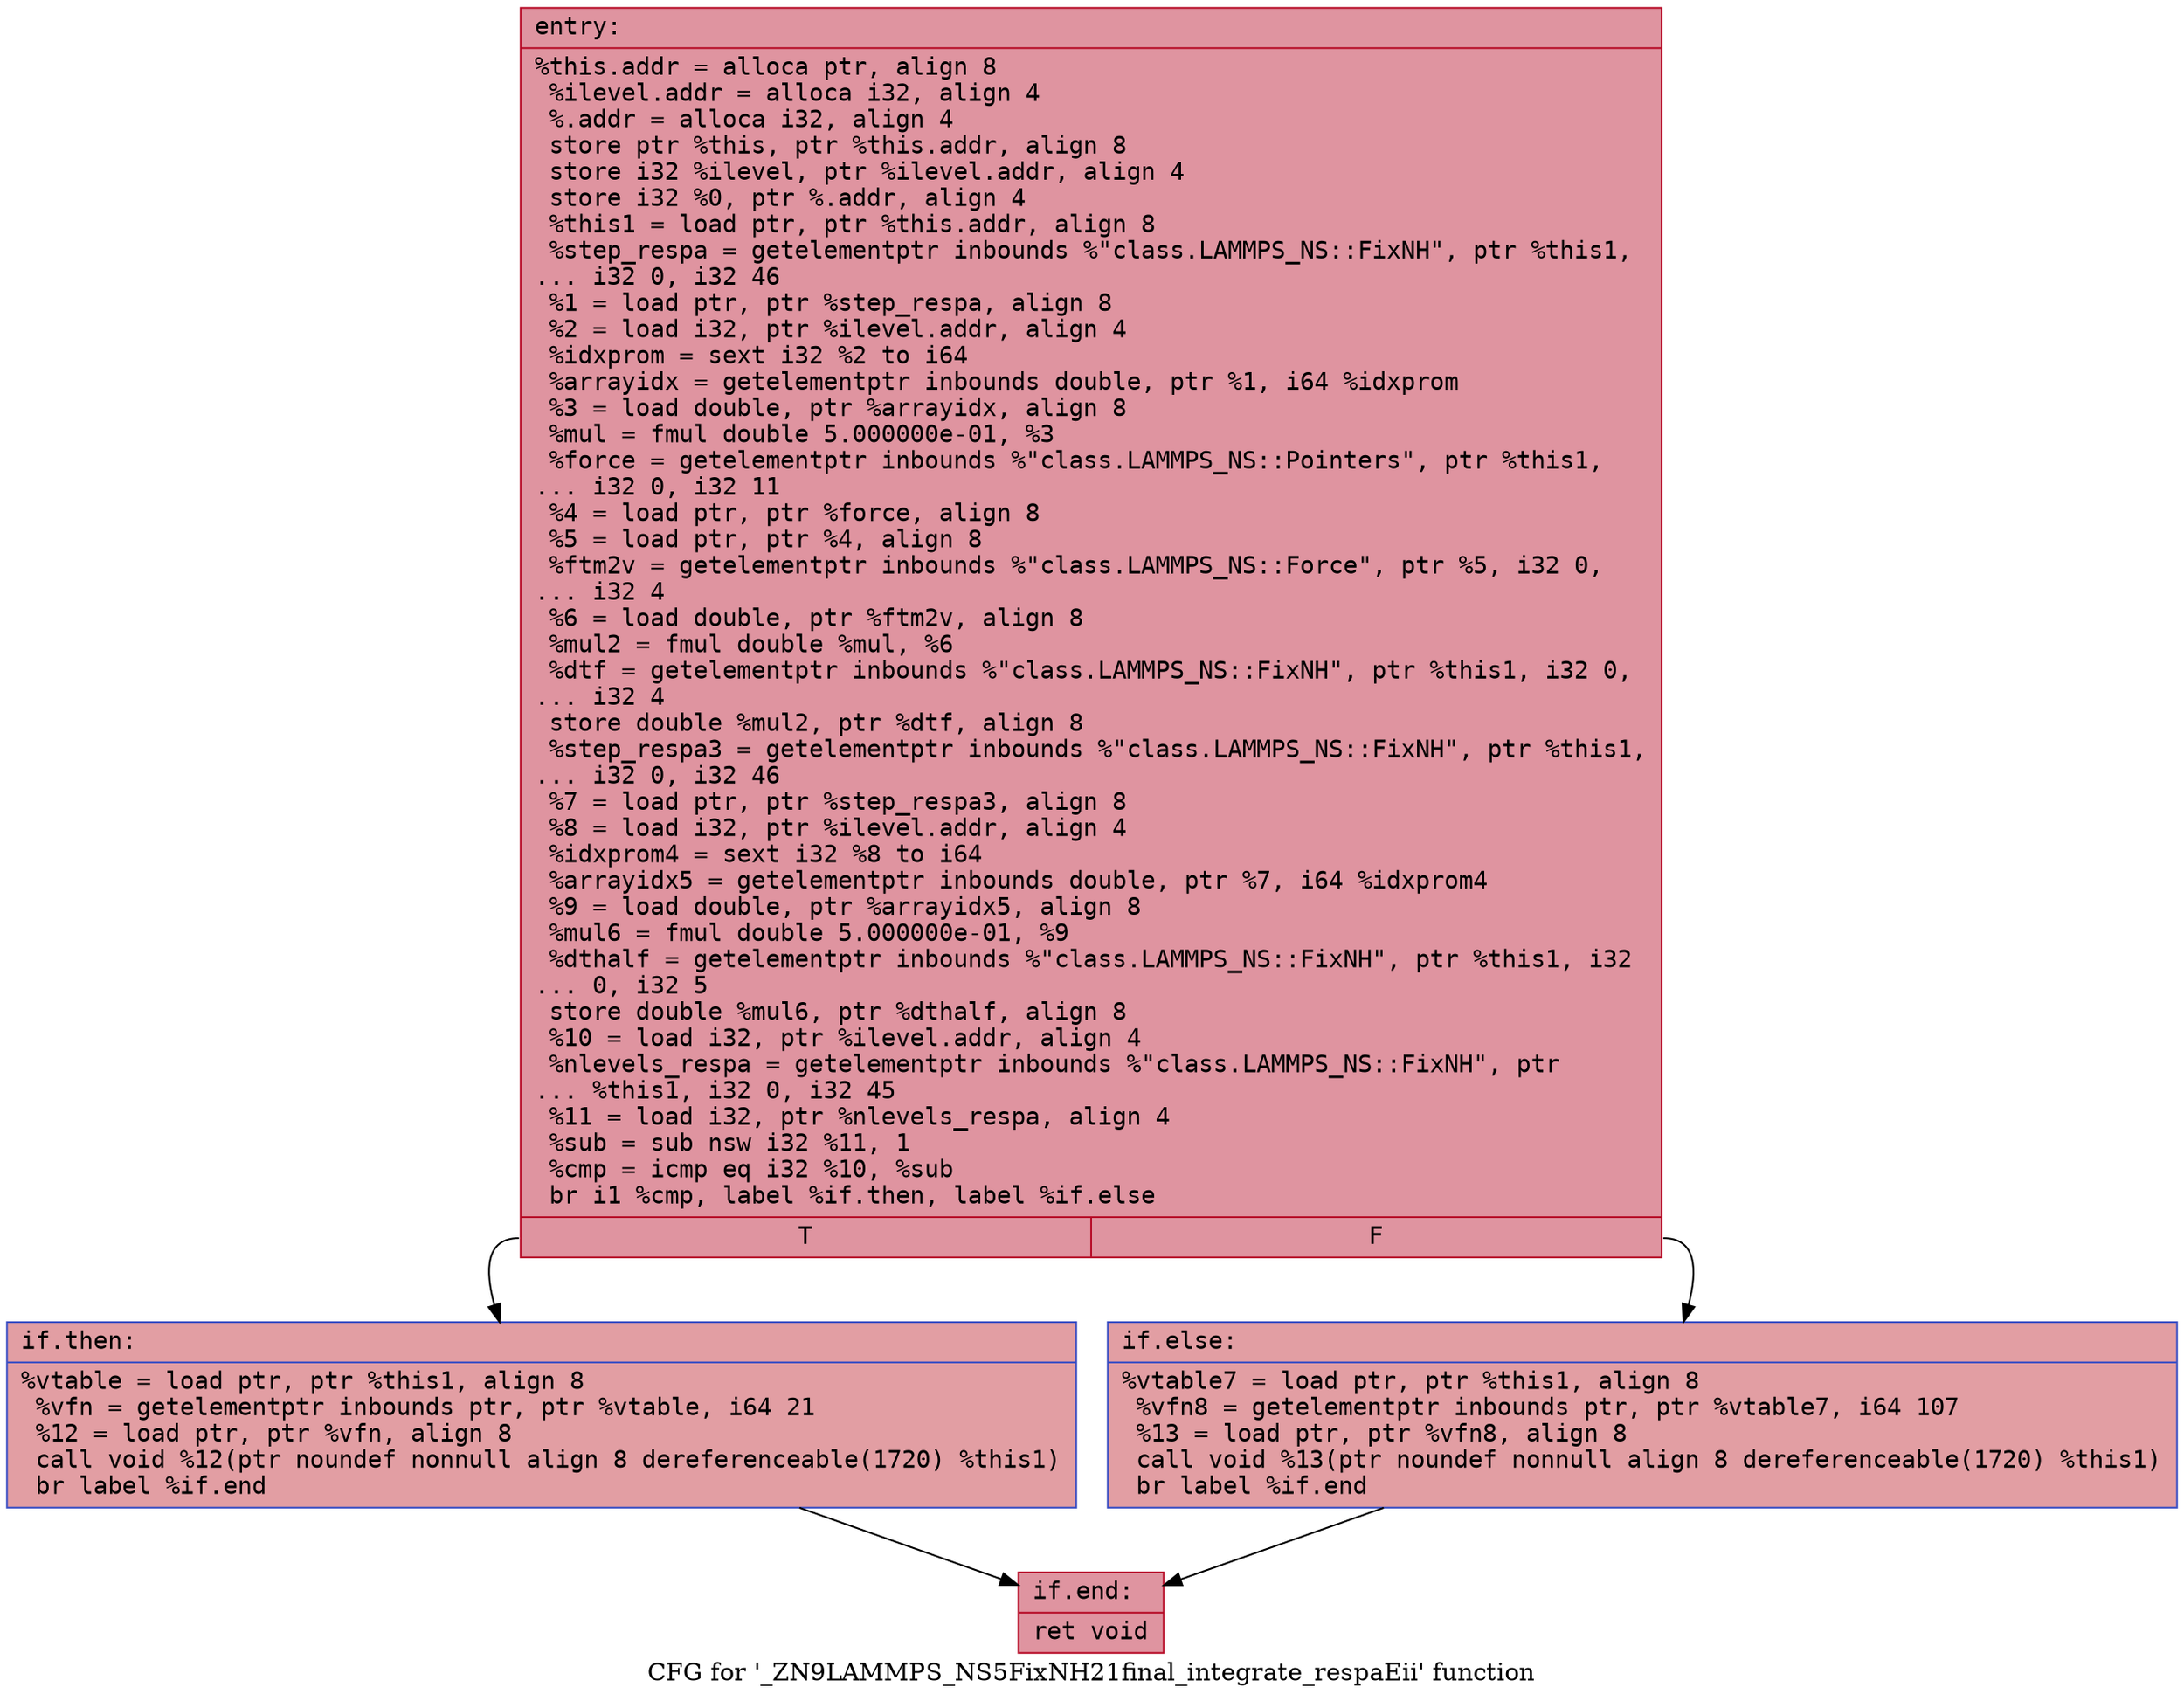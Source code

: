 digraph "CFG for '_ZN9LAMMPS_NS5FixNH21final_integrate_respaEii' function" {
	label="CFG for '_ZN9LAMMPS_NS5FixNH21final_integrate_respaEii' function";

	Node0x55b2c7a6ba60 [shape=record,color="#b70d28ff", style=filled, fillcolor="#b70d2870" fontname="Courier",label="{entry:\l|  %this.addr = alloca ptr, align 8\l  %ilevel.addr = alloca i32, align 4\l  %.addr = alloca i32, align 4\l  store ptr %this, ptr %this.addr, align 8\l  store i32 %ilevel, ptr %ilevel.addr, align 4\l  store i32 %0, ptr %.addr, align 4\l  %this1 = load ptr, ptr %this.addr, align 8\l  %step_respa = getelementptr inbounds %\"class.LAMMPS_NS::FixNH\", ptr %this1,\l... i32 0, i32 46\l  %1 = load ptr, ptr %step_respa, align 8\l  %2 = load i32, ptr %ilevel.addr, align 4\l  %idxprom = sext i32 %2 to i64\l  %arrayidx = getelementptr inbounds double, ptr %1, i64 %idxprom\l  %3 = load double, ptr %arrayidx, align 8\l  %mul = fmul double 5.000000e-01, %3\l  %force = getelementptr inbounds %\"class.LAMMPS_NS::Pointers\", ptr %this1,\l... i32 0, i32 11\l  %4 = load ptr, ptr %force, align 8\l  %5 = load ptr, ptr %4, align 8\l  %ftm2v = getelementptr inbounds %\"class.LAMMPS_NS::Force\", ptr %5, i32 0,\l... i32 4\l  %6 = load double, ptr %ftm2v, align 8\l  %mul2 = fmul double %mul, %6\l  %dtf = getelementptr inbounds %\"class.LAMMPS_NS::FixNH\", ptr %this1, i32 0,\l... i32 4\l  store double %mul2, ptr %dtf, align 8\l  %step_respa3 = getelementptr inbounds %\"class.LAMMPS_NS::FixNH\", ptr %this1,\l... i32 0, i32 46\l  %7 = load ptr, ptr %step_respa3, align 8\l  %8 = load i32, ptr %ilevel.addr, align 4\l  %idxprom4 = sext i32 %8 to i64\l  %arrayidx5 = getelementptr inbounds double, ptr %7, i64 %idxprom4\l  %9 = load double, ptr %arrayidx5, align 8\l  %mul6 = fmul double 5.000000e-01, %9\l  %dthalf = getelementptr inbounds %\"class.LAMMPS_NS::FixNH\", ptr %this1, i32\l... 0, i32 5\l  store double %mul6, ptr %dthalf, align 8\l  %10 = load i32, ptr %ilevel.addr, align 4\l  %nlevels_respa = getelementptr inbounds %\"class.LAMMPS_NS::FixNH\", ptr\l... %this1, i32 0, i32 45\l  %11 = load i32, ptr %nlevels_respa, align 4\l  %sub = sub nsw i32 %11, 1\l  %cmp = icmp eq i32 %10, %sub\l  br i1 %cmp, label %if.then, label %if.else\l|{<s0>T|<s1>F}}"];
	Node0x55b2c7a6ba60:s0 -> Node0x55b2c7d26160[tooltip="entry -> if.then\nProbability 50.00%" ];
	Node0x55b2c7a6ba60:s1 -> Node0x55b2c7d261d0[tooltip="entry -> if.else\nProbability 50.00%" ];
	Node0x55b2c7d26160 [shape=record,color="#3d50c3ff", style=filled, fillcolor="#be242e70" fontname="Courier",label="{if.then:\l|  %vtable = load ptr, ptr %this1, align 8\l  %vfn = getelementptr inbounds ptr, ptr %vtable, i64 21\l  %12 = load ptr, ptr %vfn, align 8\l  call void %12(ptr noundef nonnull align 8 dereferenceable(1720) %this1)\l  br label %if.end\l}"];
	Node0x55b2c7d26160 -> Node0x55b2c7d26790[tooltip="if.then -> if.end\nProbability 100.00%" ];
	Node0x55b2c7d261d0 [shape=record,color="#3d50c3ff", style=filled, fillcolor="#be242e70" fontname="Courier",label="{if.else:\l|  %vtable7 = load ptr, ptr %this1, align 8\l  %vfn8 = getelementptr inbounds ptr, ptr %vtable7, i64 107\l  %13 = load ptr, ptr %vfn8, align 8\l  call void %13(ptr noundef nonnull align 8 dereferenceable(1720) %this1)\l  br label %if.end\l}"];
	Node0x55b2c7d261d0 -> Node0x55b2c7d26790[tooltip="if.else -> if.end\nProbability 100.00%" ];
	Node0x55b2c7d26790 [shape=record,color="#b70d28ff", style=filled, fillcolor="#b70d2870" fontname="Courier",label="{if.end:\l|  ret void\l}"];
}
